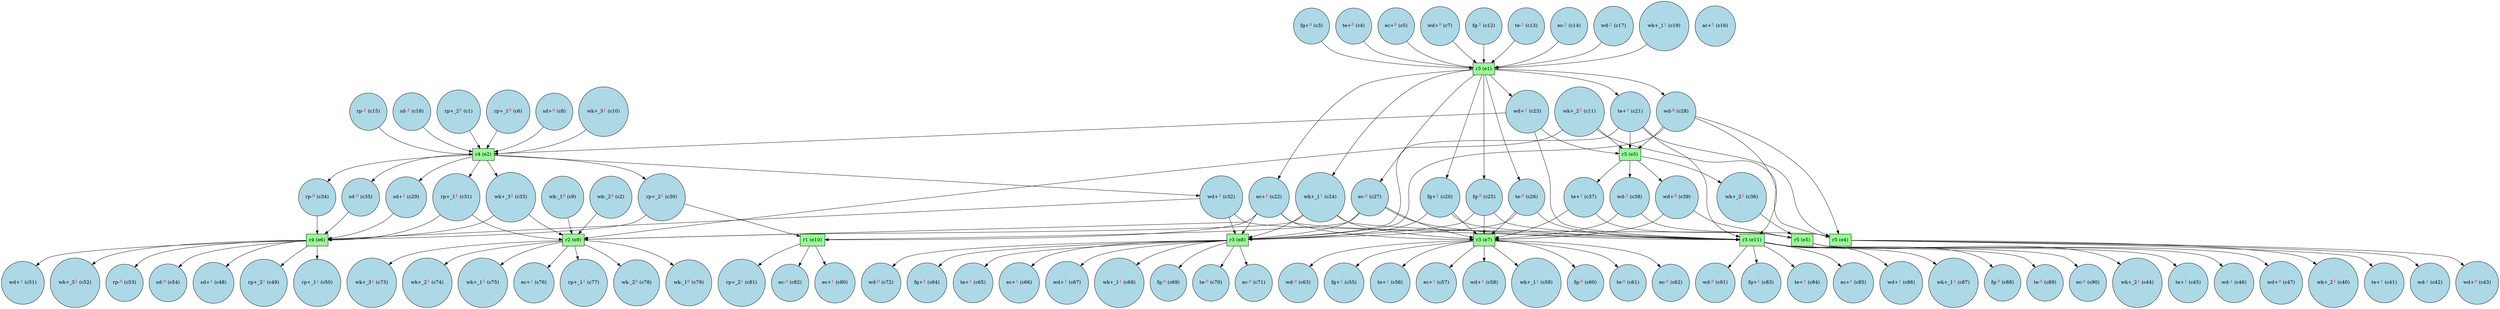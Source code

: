 digraph test {
  c1 -> e2;
  c2 -> e9;
  c3 -> e1;
  c4 -> e1;
  c5 -> e1;
  c6 -> e2;
  c7 -> e1;
  c8 -> e2;
  c9 -> e9;
  c10 -> e2;
  c11 -> e4;
  c11 -> e9;
  c11 -> e3;
  c12 -> e1;
  c13 -> e1;
  c14 -> e1;
  c15 -> e2;
  c17 -> e1;
  c18 -> e2;
  c19 -> e1;
  e1 -> c20;
  c20 -> e7;
  c20 -> e8;
  c20 -> e11;
  e1 -> c21;
  c21 -> e4;
  c21 -> e8;
  c21 -> e3;
  c21 -> e11;
  e1 -> c22;
  c22 -> e7;
  c22 -> e8;
  c22 -> e9;
  c22 -> e10;
  c22 -> e11;
  e1 -> c23;
  c23 -> e3;
  c23 -> e2;
  c23 -> e11;
  e1 -> c24;
  c24 -> e7;
  c24 -> e8;
  c24 -> e9;
  c24 -> e11;
  e1 -> c25;
  c25 -> e7;
  c25 -> e8;
  c25 -> e11;
  e1 -> c26;
  c26 -> e7;
  c26 -> e8;
  c26 -> e11;
  e1 -> c27;
  c27 -> e7;
  c27 -> e8;
  c27 -> e10;
  c27 -> e11;
  e1 -> c28;
  c28 -> e4;
  c28 -> e8;
  c28 -> e3;
  c28 -> e11;
  e2 -> c29;
  c29 -> e6;
  e2 -> c30;
  c30 -> e6;
  c30 -> e10;
  e2 -> c31;
  c31 -> e6;
  c31 -> e9;
  e2 -> c32;
  c32 -> e4;
  c32 -> e6;
  c32 -> e8;
  e2 -> c33;
  c33 -> e6;
  c33 -> e9;
  e2 -> c34;
  c34 -> e6;
  e2 -> c35;
  c35 -> e6;
  e3 -> c36;
  c36 -> e5;
  e3 -> c37;
  c37 -> e5;
  c37 -> e7;
  e3 -> c38;
  c38 -> e5;
  c38 -> e7;
  e3 -> c39;
  c39 -> e5;
  c39 -> e7;
  e4 -> c40;
  e4 -> c41;
  e4 -> c42;
  e4 -> c43;
  e5 -> c44;
  e5 -> c45;
  e5 -> c46;
  e5 -> c47;
  e6 -> c48;
  e6 -> c49;
  e6 -> c50;
  e6 -> c51;
  e6 -> c52;
  e6 -> c53;
  e6 -> c54;
  e7 -> c55;
  e7 -> c56;
  e7 -> c57;
  e7 -> c58;
  e7 -> c59;
  e7 -> c60;
  e7 -> c61;
  e7 -> c62;
  e7 -> c63;
  e8 -> c64;
  e8 -> c65;
  e8 -> c66;
  e8 -> c67;
  e8 -> c68;
  e8 -> c69;
  e8 -> c70;
  e8 -> c71;
  e8 -> c72;
  e9 -> c73;
  e9 -> c74;
  e9 -> c75;
  e9 -> c76;
  e9 -> c77;
  e9 -> c78;
  e9 -> c79;
  e10 -> c80;
  e10 -> c81;
  e10 -> c82;
  e11 -> c83;
  e11 -> c84;
  e11 -> c85;
  e11 -> c86;
  e11 -> c87;
  e11 -> c88;
  e11 -> c89;
  e11 -> c90;
  e11 -> c91;
  c1 [fillcolor=lightblue label= <rp+_2<FONT COLOR="red"><SUP>0</SUP></FONT>&nbsp;(c1)> shape=circle style=filled];
  c2 [fillcolor=lightblue label= <wk-_2<FONT COLOR="red"><SUP>0</SUP></FONT>&nbsp;(c2)> shape=circle style=filled];
  c3 [fillcolor=lightblue label= <fg+<FONT COLOR="red"><SUP>0</SUP></FONT>&nbsp;(c3)> shape=circle style=filled];
  c4 [fillcolor=lightblue label= <te+<FONT COLOR="red"><SUP>0</SUP></FONT>&nbsp;(c4)> shape=circle style=filled];
  c5 [fillcolor=lightblue label= <ec+<FONT COLOR="red"><SUP>0</SUP></FONT>&nbsp;(c5)> shape=circle style=filled];
  c6 [fillcolor=lightblue label= <rp+_1<FONT COLOR="red"><SUP>0</SUP></FONT>&nbsp;(c6)> shape=circle style=filled];
  c7 [fillcolor=lightblue label= <wd+<FONT COLOR="red"><SUP>0</SUP></FONT>&nbsp;(c7)> shape=circle style=filled];
  c8 [fillcolor=lightblue label= <sd+<FONT COLOR="red"><SUP>0</SUP></FONT>&nbsp;(c8)> shape=circle style=filled];
  c9 [fillcolor=lightblue label= <wk-_1<FONT COLOR="red"><SUP>0</SUP></FONT>&nbsp;(c9)> shape=circle style=filled];
  c10 [fillcolor=lightblue label= <wk+_3<FONT COLOR="red"><SUP>1</SUP></FONT>&nbsp;(c10)> shape=circle style=filled];
  c11 [fillcolor=lightblue label= <wk+_2<FONT COLOR="red"><SUP>1</SUP></FONT>&nbsp;(c11)> shape=circle style=filled];
  c12 [fillcolor=lightblue label= <fg-<FONT COLOR="red"><SUP>1</SUP></FONT>&nbsp;(c12)> shape=circle style=filled];
  c13 [fillcolor=lightblue label= <te-<FONT COLOR="red"><SUP>1</SUP></FONT>&nbsp;(c13)> shape=circle style=filled];
  c14 [fillcolor=lightblue label= <ec-<FONT COLOR="red"><SUP>1</SUP></FONT>&nbsp;(c14)> shape=circle style=filled];
  c15 [fillcolor=lightblue label= <rp-<FONT COLOR="red"><SUP>1</SUP></FONT>&nbsp;(c15)> shape=circle style=filled];
  c16 [fillcolor=lightblue label= <ac+<FONT COLOR="red"><SUP>1</SUP></FONT>&nbsp;(c16)> shape=circle style=filled];
  c17 [fillcolor=lightblue label= <wd-<FONT COLOR="red"><SUP>1</SUP></FONT>&nbsp;(c17)> shape=circle style=filled];
  c18 [fillcolor=lightblue label= <sd-<FONT COLOR="red"><SUP>1</SUP></FONT>&nbsp;(c18)> shape=circle style=filled];
  c19 [fillcolor=lightblue label= <wk+_1<FONT COLOR="red"><SUP>1</SUP></FONT>&nbsp;(c19)> shape=circle style=filled];
  c20 [fillcolor=lightblue label= <fg+<FONT COLOR="red"><SUP>1</SUP></FONT>&nbsp;(c20)> shape=circle style=filled];
  c21 [fillcolor=lightblue label= <te+<FONT COLOR="red"><SUP>1</SUP></FONT>&nbsp;(c21)> shape=circle style=filled];
  c22 [fillcolor=lightblue label= <ec+<FONT COLOR="red"><SUP>1</SUP></FONT>&nbsp;(c22)> shape=circle style=filled];
  c23 [fillcolor=lightblue label= <wd+<FONT COLOR="red"><SUP>1</SUP></FONT>&nbsp;(c23)> shape=circle style=filled];
  c24 [fillcolor=lightblue label= <wk+_1<FONT COLOR="red"><SUP>1</SUP></FONT>&nbsp;(c24)> shape=circle style=filled];
  c25 [fillcolor=lightblue label= <fg-<FONT COLOR="red"><SUP>0</SUP></FONT>&nbsp;(c25)> shape=circle style=filled];
  c26 [fillcolor=lightblue label= <te-<FONT COLOR="red"><SUP>0</SUP></FONT>&nbsp;(c26)> shape=circle style=filled];
  c27 [fillcolor=lightblue label= <ec-<FONT COLOR="red"><SUP>0</SUP></FONT>&nbsp;(c27)> shape=circle style=filled];
  c28 [fillcolor=lightblue label= <wd-<FONT COLOR="red"><SUP>0</SUP></FONT>&nbsp;(c28)> shape=circle style=filled];
  c29 [fillcolor=lightblue label= <sd+<FONT COLOR="red"><SUP>1</SUP></FONT>&nbsp;(c29)> shape=circle style=filled];
  c30 [fillcolor=lightblue label= <rp+_2<FONT COLOR="red"><SUP>1</SUP></FONT>&nbsp;(c30)> shape=circle style=filled];
  c31 [fillcolor=lightblue label= <rp+_1<FONT COLOR="red"><SUP>1</SUP></FONT>&nbsp;(c31)> shape=circle style=filled];
  c32 [fillcolor=lightblue label= <wd+<FONT COLOR="red"><SUP>1</SUP></FONT>&nbsp;(c32)> shape=circle style=filled];
  c33 [fillcolor=lightblue label= <wk+_3<FONT COLOR="red"><SUP>1</SUP></FONT>&nbsp;(c33)> shape=circle style=filled];
  c34 [fillcolor=lightblue label= <rp-<FONT COLOR="red"><SUP>0</SUP></FONT>&nbsp;(c34)> shape=circle style=filled];
  c35 [fillcolor=lightblue label= <sd-<FONT COLOR="red"><SUP>0</SUP></FONT>&nbsp;(c35)> shape=circle style=filled];
  c36 [fillcolor=lightblue label= <wk+_2<FONT COLOR="red"><SUP>1</SUP></FONT>&nbsp;(c36)> shape=circle style=filled];
  c37 [fillcolor=lightblue label= <te+<FONT COLOR="red"><SUP>1</SUP></FONT>&nbsp;(c37)> shape=circle style=filled];
  c38 [fillcolor=lightblue label= <wd-<FONT COLOR="red"><SUP>1</SUP></FONT>&nbsp;(c38)> shape=circle style=filled];
  c39 [fillcolor=lightblue label= <wd+<FONT COLOR="red"><SUP>0</SUP></FONT>&nbsp;(c39)> shape=circle style=filled];
  c40 [fillcolor=lightblue label= <wk+_2<FONT COLOR="red"><SUP>1</SUP></FONT>&nbsp;(c40)> shape=circle style=filled];
  c41 [fillcolor=lightblue label= <te+<FONT COLOR="red"><SUP>1</SUP></FONT>&nbsp;(c41)> shape=circle style=filled];
  c42 [fillcolor=lightblue label= <wd-<FONT COLOR="red"><SUP>1</SUP></FONT>&nbsp;(c42)> shape=circle style=filled];
  c43 [fillcolor=lightblue label= <wd+<FONT COLOR="red"><SUP>0</SUP></FONT>&nbsp;(c43)> shape=circle style=filled];
  c44 [fillcolor=lightblue label= <wk+_2<FONT COLOR="red"><SUP>1</SUP></FONT>&nbsp;(c44)> shape=circle style=filled];
  c45 [fillcolor=lightblue label= <te+<FONT COLOR="red"><SUP>1</SUP></FONT>&nbsp;(c45)> shape=circle style=filled];
  c46 [fillcolor=lightblue label= <wd-<FONT COLOR="red"><SUP>1</SUP></FONT>&nbsp;(c46)> shape=circle style=filled];
  c47 [fillcolor=lightblue label= <wd+<FONT COLOR="red"><SUP>0</SUP></FONT>&nbsp;(c47)> shape=circle style=filled];
  c48 [fillcolor=lightblue label= <sd+<FONT COLOR="red"><SUP>1</SUP></FONT>&nbsp;(c48)> shape=circle style=filled];
  c49 [fillcolor=lightblue label= <rp+_2<FONT COLOR="red"><SUP>1</SUP></FONT>&nbsp;(c49)> shape=circle style=filled];
  c50 [fillcolor=lightblue label= <rp+_1<FONT COLOR="red"><SUP>1</SUP></FONT>&nbsp;(c50)> shape=circle style=filled];
  c51 [fillcolor=lightblue label= <wd+<FONT COLOR="red"><SUP>1</SUP></FONT>&nbsp;(c51)> shape=circle style=filled];
  c52 [fillcolor=lightblue label= <wk+_3<FONT COLOR="red"><SUP>1</SUP></FONT>&nbsp;(c52)> shape=circle style=filled];
  c53 [fillcolor=lightblue label= <rp-<FONT COLOR="red"><SUP>0</SUP></FONT>&nbsp;(c53)> shape=circle style=filled];
  c54 [fillcolor=lightblue label= <sd-<FONT COLOR="red"><SUP>0</SUP></FONT>&nbsp;(c54)> shape=circle style=filled];
  c55 [fillcolor=lightblue label= <fg+<FONT COLOR="red"><SUP>1</SUP></FONT>&nbsp;(c55)> shape=circle style=filled];
  c56 [fillcolor=lightblue label= <te+<FONT COLOR="red"><SUP>1</SUP></FONT>&nbsp;(c56)> shape=circle style=filled];
  c57 [fillcolor=lightblue label= <ec+<FONT COLOR="red"><SUP>1</SUP></FONT>&nbsp;(c57)> shape=circle style=filled];
  c58 [fillcolor=lightblue label= <wd+<FONT COLOR="red"><SUP>1</SUP></FONT>&nbsp;(c58)> shape=circle style=filled];
  c59 [fillcolor=lightblue label= <wk+_1<FONT COLOR="red"><SUP>1</SUP></FONT>&nbsp;(c59)> shape=circle style=filled];
  c60 [fillcolor=lightblue label= <fg-<FONT COLOR="red"><SUP>0</SUP></FONT>&nbsp;(c60)> shape=circle style=filled];
  c61 [fillcolor=lightblue label= <te-<FONT COLOR="red"><SUP>0</SUP></FONT>&nbsp;(c61)> shape=circle style=filled];
  c62 [fillcolor=lightblue label= <ec-<FONT COLOR="red"><SUP>0</SUP></FONT>&nbsp;(c62)> shape=circle style=filled];
  c63 [fillcolor=lightblue label= <wd-<FONT COLOR="red"><SUP>0</SUP></FONT>&nbsp;(c63)> shape=circle style=filled];
  c64 [fillcolor=lightblue label= <fg+<FONT COLOR="red"><SUP>1</SUP></FONT>&nbsp;(c64)> shape=circle style=filled];
  c65 [fillcolor=lightblue label= <te+<FONT COLOR="red"><SUP>1</SUP></FONT>&nbsp;(c65)> shape=circle style=filled];
  c66 [fillcolor=lightblue label= <ec+<FONT COLOR="red"><SUP>1</SUP></FONT>&nbsp;(c66)> shape=circle style=filled];
  c67 [fillcolor=lightblue label= <wd+<FONT COLOR="red"><SUP>1</SUP></FONT>&nbsp;(c67)> shape=circle style=filled];
  c68 [fillcolor=lightblue label= <wk+_1<FONT COLOR="red"><SUP>1</SUP></FONT>&nbsp;(c68)> shape=circle style=filled];
  c69 [fillcolor=lightblue label= <fg-<FONT COLOR="red"><SUP>0</SUP></FONT>&nbsp;(c69)> shape=circle style=filled];
  c70 [fillcolor=lightblue label= <te-<FONT COLOR="red"><SUP>0</SUP></FONT>&nbsp;(c70)> shape=circle style=filled];
  c71 [fillcolor=lightblue label= <ec-<FONT COLOR="red"><SUP>0</SUP></FONT>&nbsp;(c71)> shape=circle style=filled];
  c72 [fillcolor=lightblue label= <wd-<FONT COLOR="red"><SUP>0</SUP></FONT>&nbsp;(c72)> shape=circle style=filled];
  c73 [fillcolor=lightblue label= <wk+_3<FONT COLOR="red"><SUP>1</SUP></FONT>&nbsp;(c73)> shape=circle style=filled];
  c74 [fillcolor=lightblue label= <wk+_2<FONT COLOR="red"><SUP>1</SUP></FONT>&nbsp;(c74)> shape=circle style=filled];
  c75 [fillcolor=lightblue label= <wk+_1<FONT COLOR="red"><SUP>1</SUP></FONT>&nbsp;(c75)> shape=circle style=filled];
  c76 [fillcolor=lightblue label= <ec+<FONT COLOR="red"><SUP>1</SUP></FONT>&nbsp;(c76)> shape=circle style=filled];
  c77 [fillcolor=lightblue label= <rp+_1<FONT COLOR="red"><SUP>1</SUP></FONT>&nbsp;(c77)> shape=circle style=filled];
  c78 [fillcolor=lightblue label= <wk-_2<FONT COLOR="red"><SUP>0</SUP></FONT>&nbsp;(c78)> shape=circle style=filled];
  c79 [fillcolor=lightblue label= <wk-_1<FONT COLOR="red"><SUP>0</SUP></FONT>&nbsp;(c79)> shape=circle style=filled];
  c80 [fillcolor=lightblue label= <ec+<FONT COLOR="red"><SUP>1</SUP></FONT>&nbsp;(c80)> shape=circle style=filled];
  c81 [fillcolor=lightblue label= <rp+_2<FONT COLOR="red"><SUP>1</SUP></FONT>&nbsp;(c81)> shape=circle style=filled];
  c82 [fillcolor=lightblue label= <ec-<FONT COLOR="red"><SUP>0</SUP></FONT>&nbsp;(c82)> shape=circle style=filled];
  c83 [fillcolor=lightblue label= <fg+<FONT COLOR="red"><SUP>1</SUP></FONT>&nbsp;(c83)> shape=circle style=filled];
  c84 [fillcolor=lightblue label= <te+<FONT COLOR="red"><SUP>1</SUP></FONT>&nbsp;(c84)> shape=circle style=filled];
  c85 [fillcolor=lightblue label= <ec+<FONT COLOR="red"><SUP>1</SUP></FONT>&nbsp;(c85)> shape=circle style=filled];
  c86 [fillcolor=lightblue label= <wd+<FONT COLOR="red"><SUP>1</SUP></FONT>&nbsp;(c86)> shape=circle style=filled];
  c87 [fillcolor=lightblue label= <wk+_1<FONT COLOR="red"><SUP>1</SUP></FONT>&nbsp;(c87)> shape=circle style=filled];
  c88 [fillcolor=lightblue label= <fg-<FONT COLOR="red"><SUP>0</SUP></FONT>&nbsp;(c88)> shape=circle style=filled];
  c89 [fillcolor=lightblue label= <te-<FONT COLOR="red"><SUP>0</SUP></FONT>&nbsp;(c89)> shape=circle style=filled];
  c90 [fillcolor=lightblue label= <ec-<FONT COLOR="red"><SUP>0</SUP></FONT>&nbsp;(c90)> shape=circle style=filled];
  c91 [fillcolor=lightblue label= <wd-<FONT COLOR="red"><SUP>0</SUP></FONT>&nbsp;(c91)> shape=circle style=filled];
  e1 [fillcolor=palegreen label="r3 (e1)" shape=box style=filled];
  e2 [fillcolor=palegreen label="r4 (e2)" shape=box style=filled];
  e3 [fillcolor=palegreen label="r5 (e3)" shape=box style=filled];
  e4 [fillcolor=palegreen label="r5 (e4)" shape=box style=filled];
  e5 [fillcolor=palegreen label="r5 (e5)" shape=box style=filled];
  e6 [fillcolor=palegreen label="r4 (e6)" shape=box style=filled];
  e7 [fillcolor=palegreen label="r3 (e7)" shape=box style=filled];
  e8 [fillcolor=palegreen label="r3 (e8)" shape=box style=filled];
  e9 [fillcolor=palegreen label="r2 (e9)" shape=box style=filled];
  e10 [fillcolor=palegreen label="r1 (e10)" shape=box style=filled];
  e11 [fillcolor=palegreen label="r3 (e11)" shape=box style=filled];
}
